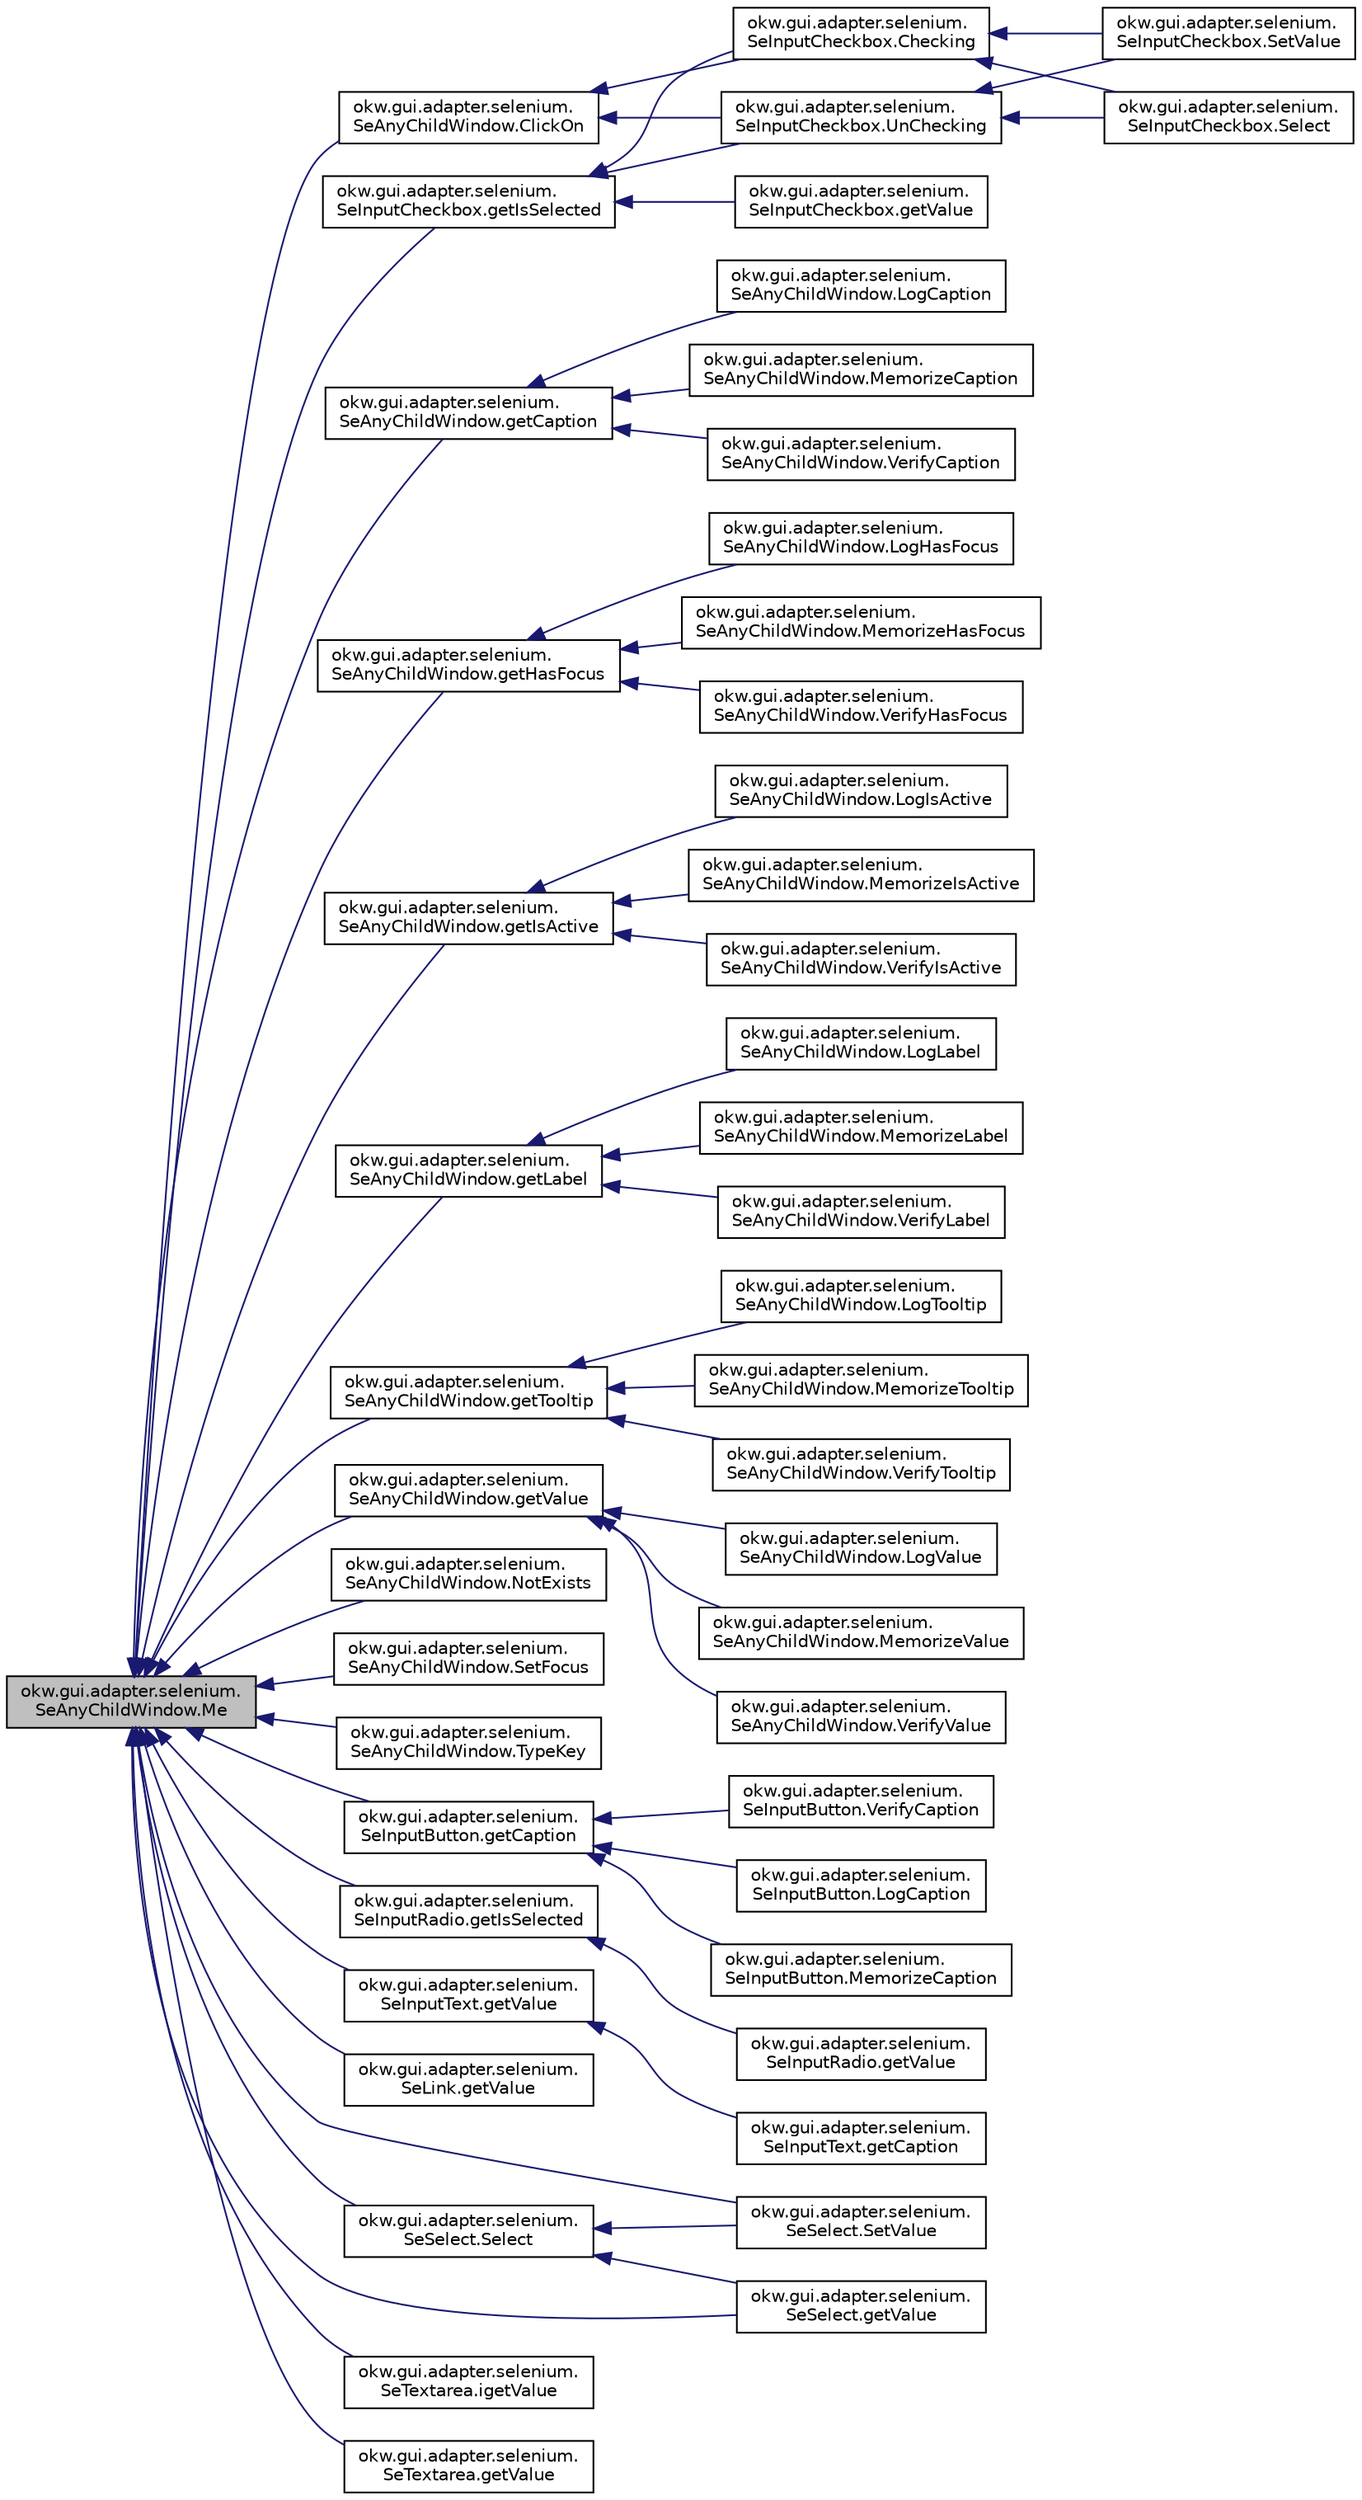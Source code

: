 digraph "okw.gui.adapter.selenium.SeAnyChildWindow.Me"
{
 // INTERACTIVE_SVG=YES
  edge [fontname="Helvetica",fontsize="10",labelfontname="Helvetica",labelfontsize="10"];
  node [fontname="Helvetica",fontsize="10",shape=record];
  rankdir="LR";
  Node301 [label="okw.gui.adapter.selenium.\lSeAnyChildWindow.Me",height=0.2,width=0.4,color="black", fillcolor="grey75", style="filled", fontcolor="black"];
  Node301 -> Node302 [dir="back",color="midnightblue",fontsize="10",style="solid",fontname="Helvetica"];
  Node302 [label="okw.gui.adapter.selenium.\lSeAnyChildWindow.ClickOn",height=0.2,width=0.4,color="black", fillcolor="white", style="filled",URL="$classokw_1_1gui_1_1adapter_1_1selenium_1_1_se_any_child_window.html#a16df325c8b8bb0e360ac9d9dbb50d91e",tooltip="Klickt auf das aktuelle Objekt. "];
  Node302 -> Node303 [dir="back",color="midnightblue",fontsize="10",style="solid",fontname="Helvetica"];
  Node303 [label="okw.gui.adapter.selenium.\lSeInputCheckbox.Checking",height=0.2,width=0.4,color="black", fillcolor="white", style="filled",URL="$classokw_1_1gui_1_1adapter_1_1selenium_1_1_se_input_checkbox.html#adb5453c4394bcc84970ed9394e516503",tooltip="Method verlässt die Checkbox immer angehakt, egal ob diese vorher angehakt war oder nicht..."];
  Node303 -> Node304 [dir="back",color="midnightblue",fontsize="10",style="solid",fontname="Helvetica"];
  Node304 [label="okw.gui.adapter.selenium.\lSeInputCheckbox.SetValue",height=0.2,width=0.4,color="black", fillcolor="white", style="filled",URL="$classokw_1_1gui_1_1adapter_1_1selenium_1_1_se_input_checkbox.html#ae11a49c881f65456d65abd1b3ddf8de7"];
  Node303 -> Node305 [dir="back",color="midnightblue",fontsize="10",style="solid",fontname="Helvetica"];
  Node305 [label="okw.gui.adapter.selenium.\lSeInputCheckbox.Select",height=0.2,width=0.4,color="black", fillcolor="white", style="filled",URL="$classokw_1_1gui_1_1adapter_1_1selenium_1_1_se_input_checkbox.html#a37d7733b7807cf4daade07461a506146",tooltip="Erlaubte Werte sind sprachabhängig CHECKED/UNCHECKED. "];
  Node302 -> Node306 [dir="back",color="midnightblue",fontsize="10",style="solid",fontname="Helvetica"];
  Node306 [label="okw.gui.adapter.selenium.\lSeInputCheckbox.UnChecking",height=0.2,width=0.4,color="black", fillcolor="white", style="filled",URL="$classokw_1_1gui_1_1adapter_1_1selenium_1_1_se_input_checkbox.html#a199da37b695d0acd29d83b4eed240418",tooltip="Method verlässt die Checkbox immer unangehakt, egal ob sie vorher angehakt war oder nicht..."];
  Node306 -> Node304 [dir="back",color="midnightblue",fontsize="10",style="solid",fontname="Helvetica"];
  Node306 -> Node305 [dir="back",color="midnightblue",fontsize="10",style="solid",fontname="Helvetica"];
  Node301 -> Node307 [dir="back",color="midnightblue",fontsize="10",style="solid",fontname="Helvetica"];
  Node307 [label="okw.gui.adapter.selenium.\lSeAnyChildWindow.getCaption",height=0.2,width=0.4,color="black", fillcolor="white", style="filled",URL="$classokw_1_1gui_1_1adapter_1_1selenium_1_1_se_any_child_window.html#a6dbc784267dbac3feef5e421ece9aced",tooltip="Ermittelt den textuellen Inhalt der Überschrift eines HTML-Tags anhand des Attributee \"textContent\"..."];
  Node307 -> Node308 [dir="back",color="midnightblue",fontsize="10",style="solid",fontname="Helvetica"];
  Node308 [label="okw.gui.adapter.selenium.\lSeAnyChildWindow.LogCaption",height=0.2,width=0.4,color="black", fillcolor="white", style="filled",URL="$classokw_1_1gui_1_1adapter_1_1selenium_1_1_se_any_child_window.html#a92bd154bf0387bd4044fb9065d8b6113",tooltip="Ermittelt den textuellen Inhalt der Beschriftung (Caption). "];
  Node307 -> Node309 [dir="back",color="midnightblue",fontsize="10",style="solid",fontname="Helvetica"];
  Node309 [label="okw.gui.adapter.selenium.\lSeAnyChildWindow.MemorizeCaption",height=0.2,width=0.4,color="black", fillcolor="white", style="filled",URL="$classokw_1_1gui_1_1adapter_1_1selenium_1_1_se_any_child_window.html#a414b8352e88e27441e9d846d8df55582",tooltip="Ermittelt den textuellen Inhalt des Caption/Überschrift für das Schlüsselwort MerkeWert. "];
  Node307 -> Node310 [dir="back",color="midnightblue",fontsize="10",style="solid",fontname="Helvetica"];
  Node310 [label="okw.gui.adapter.selenium.\lSeAnyChildWindow.VerifyCaption",height=0.2,width=0.4,color="black", fillcolor="white", style="filled",URL="$classokw_1_1gui_1_1adapter_1_1selenium_1_1_se_any_child_window.html#adb0bc830a5de2ff25a9ea84a80e83c6a",tooltip="Ermittelt den textuellen Inhalt des ToolTips. "];
  Node301 -> Node311 [dir="back",color="midnightblue",fontsize="10",style="solid",fontname="Helvetica"];
  Node311 [label="okw.gui.adapter.selenium.\lSeAnyChildWindow.getHasFocus",height=0.2,width=0.4,color="black", fillcolor="white", style="filled",URL="$classokw_1_1gui_1_1adapter_1_1selenium_1_1_se_any_child_window.html#a3dd9beab770c688211a9244ce308505c",tooltip="Methode liefert den aktuellen Zustand Wert des Focus. "];
  Node311 -> Node312 [dir="back",color="midnightblue",fontsize="10",style="solid",fontname="Helvetica"];
  Node312 [label="okw.gui.adapter.selenium.\lSeAnyChildWindow.LogHasFocus",height=0.2,width=0.4,color="black", fillcolor="white", style="filled",URL="$classokw_1_1gui_1_1adapter_1_1selenium_1_1_se_any_child_window.html#a4b2c518a6da93a0960fed6da1cba688c",tooltip="LogHasFocus loggt, ob das aktuelle Objekt den Focus besitzt. "];
  Node311 -> Node313 [dir="back",color="midnightblue",fontsize="10",style="solid",fontname="Helvetica"];
  Node313 [label="okw.gui.adapter.selenium.\lSeAnyChildWindow.MemorizeHasFocus",height=0.2,width=0.4,color="black", fillcolor="white", style="filled",URL="$classokw_1_1gui_1_1adapter_1_1selenium_1_1_se_any_child_window.html#a584bd499ca9b87b864c662303c02787a",tooltip="Ermittelt ob das Objekt den Fokus besitz und liefert diesen für das Schlüsselwort MerkeWert..."];
  Node311 -> Node314 [dir="back",color="midnightblue",fontsize="10",style="solid",fontname="Helvetica"];
  Node314 [label="okw.gui.adapter.selenium.\lSeAnyChildWindow.VerifyHasFocus",height=0.2,width=0.4,color="black", fillcolor="white", style="filled",URL="$classokw_1_1gui_1_1adapter_1_1selenium_1_1_se_any_child_window.html#a6216158314b8256477ea97c2393d2015",tooltip="Ermittelt ob das GUI-Objekt den Fokus hat. "];
  Node301 -> Node315 [dir="back",color="midnightblue",fontsize="10",style="solid",fontname="Helvetica"];
  Node315 [label="okw.gui.adapter.selenium.\lSeAnyChildWindow.getIsActive",height=0.2,width=0.4,color="black", fillcolor="white", style="filled",URL="$classokw_1_1gui_1_1adapter_1_1selenium_1_1_se_any_child_window.html#ad645cfa0e917477adffe133b1d3371d5",tooltip="Ermittelt, ob das aktuellen Objekt aktiv ist. "];
  Node315 -> Node316 [dir="back",color="midnightblue",fontsize="10",style="solid",fontname="Helvetica"];
  Node316 [label="okw.gui.adapter.selenium.\lSeAnyChildWindow.LogIsActive",height=0.2,width=0.4,color="black", fillcolor="white", style="filled",URL="$classokw_1_1gui_1_1adapter_1_1selenium_1_1_se_any_child_window.html#a2d019b7624f7ebc2714d0eb995623f58",tooltip="LogHasFocus loggt, ob das aktuelle Objekt aktiv ist. "];
  Node315 -> Node317 [dir="back",color="midnightblue",fontsize="10",style="solid",fontname="Helvetica"];
  Node317 [label="okw.gui.adapter.selenium.\lSeAnyChildWindow.MemorizeIsActive",height=0.2,width=0.4,color="black", fillcolor="white", style="filled",URL="$classokw_1_1gui_1_1adapter_1_1selenium_1_1_se_any_child_window.html#a2b1293256c4b07b0d3586101478df743",tooltip="Ermittelt für das Schlüsselwort MerkeIstAktive, ob das aktuelle Objekt aktiv ist. ..."];
  Node315 -> Node318 [dir="back",color="midnightblue",fontsize="10",style="solid",fontname="Helvetica"];
  Node318 [label="okw.gui.adapter.selenium.\lSeAnyChildWindow.VerifyIsActive",height=0.2,width=0.4,color="black", fillcolor="white", style="filled",URL="$classokw_1_1gui_1_1adapter_1_1selenium_1_1_se_any_child_window.html#ad43f179cd90bda6ef736ac80ff4dcdac",tooltip="Ermittelt/Prüft, ob das aktuelle Objekt aktiv ist. "];
  Node301 -> Node319 [dir="back",color="midnightblue",fontsize="10",style="solid",fontname="Helvetica"];
  Node319 [label="okw.gui.adapter.selenium.\lSeAnyChildWindow.getLabel",height=0.2,width=0.4,color="black", fillcolor="white", style="filled",URL="$classokw_1_1gui_1_1adapter_1_1selenium_1_1_se_any_child_window.html#a51e404fc0a53a8de7803e22f201f6b23",tooltip="Ermittelt den textuellen Inhalt des Labels. "];
  Node319 -> Node320 [dir="back",color="midnightblue",fontsize="10",style="solid",fontname="Helvetica"];
  Node320 [label="okw.gui.adapter.selenium.\lSeAnyChildWindow.LogLabel",height=0.2,width=0.4,color="black", fillcolor="white", style="filled",URL="$classokw_1_1gui_1_1adapter_1_1selenium_1_1_se_any_child_window.html#ae2b4f85d72988ba0d20ea7763e692c9e",tooltip="Logt den textuellen Inhalt des Labels eines Objektes. "];
  Node319 -> Node321 [dir="back",color="midnightblue",fontsize="10",style="solid",fontname="Helvetica"];
  Node321 [label="okw.gui.adapter.selenium.\lSeAnyChildWindow.MemorizeLabel",height=0.2,width=0.4,color="black", fillcolor="white", style="filled",URL="$classokw_1_1gui_1_1adapter_1_1selenium_1_1_se_any_child_window.html#a890ebc9edf84edb93569ef77654664df",tooltip="Ermittelt den textuellen Inhalt des Labels für das Schlüsselwort MerkeWert. "];
  Node319 -> Node322 [dir="back",color="midnightblue",fontsize="10",style="solid",fontname="Helvetica"];
  Node322 [label="okw.gui.adapter.selenium.\lSeAnyChildWindow.VerifyLabel",height=0.2,width=0.4,color="black", fillcolor="white", style="filled",URL="$classokw_1_1gui_1_1adapter_1_1selenium_1_1_se_any_child_window.html#a703f8e93c741d957f681bc6e7fc4099e",tooltip="Ermittelt den textuellen Inhalt des Labels für Prüfewert. "];
  Node301 -> Node323 [dir="back",color="midnightblue",fontsize="10",style="solid",fontname="Helvetica"];
  Node323 [label="okw.gui.adapter.selenium.\lSeAnyChildWindow.getTooltip",height=0.2,width=0.4,color="black", fillcolor="white", style="filled",URL="$classokw_1_1gui_1_1adapter_1_1selenium_1_1_se_any_child_window.html#a1c887727f8411c769a24c90d8bde67a5",tooltip="Ermittelt den textuellen Inhalt des ToolTips. "];
  Node323 -> Node324 [dir="back",color="midnightblue",fontsize="10",style="solid",fontname="Helvetica"];
  Node324 [label="okw.gui.adapter.selenium.\lSeAnyChildWindow.LogTooltip",height=0.2,width=0.4,color="black", fillcolor="white", style="filled",URL="$classokw_1_1gui_1_1adapter_1_1selenium_1_1_se_any_child_window.html#a11271dce635b5c2714f14b9b7e4c2bf9",tooltip="Logt den textuellen Inhalt des ToolTips. "];
  Node323 -> Node325 [dir="back",color="midnightblue",fontsize="10",style="solid",fontname="Helvetica"];
  Node325 [label="okw.gui.adapter.selenium.\lSeAnyChildWindow.MemorizeTooltip",height=0.2,width=0.4,color="black", fillcolor="white", style="filled",URL="$classokw_1_1gui_1_1adapter_1_1selenium_1_1_se_any_child_window.html#a9d8a7b5b58c3eb991d7052a82a834f29",tooltip="Ermittelt den textuellen Inhalt des ToolTips für das Schlüsselwort MerkeWert. "];
  Node323 -> Node326 [dir="back",color="midnightblue",fontsize="10",style="solid",fontname="Helvetica"];
  Node326 [label="okw.gui.adapter.selenium.\lSeAnyChildWindow.VerifyTooltip",height=0.2,width=0.4,color="black", fillcolor="white", style="filled",URL="$classokw_1_1gui_1_1adapter_1_1selenium_1_1_se_any_child_window.html#ae60fbaf8981798fcfcee6e8f2e5eec15",tooltip="Ermittelt den textuellen Inhalt des ToolTips für Prüfewert. "];
  Node301 -> Node327 [dir="back",color="midnightblue",fontsize="10",style="solid",fontname="Helvetica"];
  Node327 [label="okw.gui.adapter.selenium.\lSeAnyChildWindow.getValue",height=0.2,width=0.4,color="black", fillcolor="white", style="filled",URL="$classokw_1_1gui_1_1adapter_1_1selenium_1_1_se_any_child_window.html#a2fcad47248d5e447d9b3cb29a933b8df",tooltip="Liest den aktuellen Wert/Text aus dem HTML-Tag. "];
  Node327 -> Node328 [dir="back",color="midnightblue",fontsize="10",style="solid",fontname="Helvetica"];
  Node328 [label="okw.gui.adapter.selenium.\lSeAnyChildWindow.LogValue",height=0.2,width=0.4,color="black", fillcolor="white", style="filled",URL="$classokw_1_1gui_1_1adapter_1_1selenium_1_1_se_any_child_window.html#a82f2021812c449dc5b1624d2093532b4",tooltip="Ermittelt den Wert des Objktes für das Schlüsselwort Loggewert. "];
  Node327 -> Node329 [dir="back",color="midnightblue",fontsize="10",style="solid",fontname="Helvetica"];
  Node329 [label="okw.gui.adapter.selenium.\lSeAnyChildWindow.MemorizeValue",height=0.2,width=0.4,color="black", fillcolor="white", style="filled",URL="$classokw_1_1gui_1_1adapter_1_1selenium_1_1_se_any_child_window.html#a34e6e2cd7b15f0e05c4272941d3248cf",tooltip="Ermittelt den Wert, im Allgemeinen den textuellen Inhalt eines Objektes für das Schlüsselwort MerkeWe..."];
  Node327 -> Node330 [dir="back",color="midnightblue",fontsize="10",style="solid",fontname="Helvetica"];
  Node330 [label="okw.gui.adapter.selenium.\lSeAnyChildWindow.VerifyValue",height=0.2,width=0.4,color="black", fillcolor="white", style="filled",URL="$classokw_1_1gui_1_1adapter_1_1selenium_1_1_se_any_child_window.html#a61782ba77f680a08d43ec4f3c6491d2b",tooltip="Ermittelt den textuellen Inhalt des markierten Textes für Prüfewert. "];
  Node301 -> Node331 [dir="back",color="midnightblue",fontsize="10",style="solid",fontname="Helvetica"];
  Node331 [label="okw.gui.adapter.selenium.\lSeAnyChildWindow.NotExists",height=0.2,width=0.4,color="black", fillcolor="white", style="filled",URL="$classokw_1_1gui_1_1adapter_1_1selenium_1_1_se_any_child_window.html#a3bac3a56e303599b56c3a1b254d19a84",tooltip="Prüft die nicht Existenz des aktuellen Objektes. "];
  Node301 -> Node332 [dir="back",color="midnightblue",fontsize="10",style="solid",fontname="Helvetica"];
  Node332 [label="okw.gui.adapter.selenium.\lSeAnyChildWindow.SetFocus",height=0.2,width=0.4,color="black", fillcolor="white", style="filled",URL="$classokw_1_1gui_1_1adapter_1_1selenium_1_1_se_any_child_window.html#a0b446a5c7e2e308a3e03450f5a31e510",tooltip="Setzt den Focus auf das Objekt. "];
  Node301 -> Node333 [dir="back",color="midnightblue",fontsize="10",style="solid",fontname="Helvetica"];
  Node333 [label="okw.gui.adapter.selenium.\lSeAnyChildWindow.TypeKey",height=0.2,width=0.4,color="black", fillcolor="white", style="filled",URL="$classokw_1_1gui_1_1adapter_1_1selenium_1_1_se_any_child_window.html#ab048c55c3dbbdbdddfabe5cfffb1d889",tooltip="Tastatureingabe in das aktuelle Objekt. "];
  Node301 -> Node334 [dir="back",color="midnightblue",fontsize="10",style="solid",fontname="Helvetica"];
  Node334 [label="okw.gui.adapter.selenium.\lSeInputButton.getCaption",height=0.2,width=0.4,color="black", fillcolor="white", style="filled",URL="$classokw_1_1gui_1_1adapter_1_1selenium_1_1_se_input_button.html#a3c2c309651daf767e1941b2b30d3fea5",tooltip="Ermittelt den textuellen Inhalt der Caption/Überschrift des Objektes. "];
  Node334 -> Node335 [dir="back",color="midnightblue",fontsize="10",style="solid",fontname="Helvetica"];
  Node335 [label="okw.gui.adapter.selenium.\lSeInputButton.VerifyCaption",height=0.2,width=0.4,color="black", fillcolor="white", style="filled",URL="$classokw_1_1gui_1_1adapter_1_1selenium_1_1_se_input_button.html#a4cee7cec06604e37b8f6379249708b7d",tooltip="Ermittelt den textuellen Inhalt des Caption für Prüfewert. "];
  Node334 -> Node336 [dir="back",color="midnightblue",fontsize="10",style="solid",fontname="Helvetica"];
  Node336 [label="okw.gui.adapter.selenium.\lSeInputButton.LogCaption",height=0.2,width=0.4,color="black", fillcolor="white", style="filled",URL="$classokw_1_1gui_1_1adapter_1_1selenium_1_1_se_input_button.html#ab3eb7aae9885c8f2f3cd0b298dca3357",tooltip="Ermittelt den textuellen Inhalt der Beschriftung (Caption). "];
  Node334 -> Node337 [dir="back",color="midnightblue",fontsize="10",style="solid",fontname="Helvetica"];
  Node337 [label="okw.gui.adapter.selenium.\lSeInputButton.MemorizeCaption",height=0.2,width=0.4,color="black", fillcolor="white", style="filled",URL="$classokw_1_1gui_1_1adapter_1_1selenium_1_1_se_input_button.html#a2ebe2bcbd915dbb94a30e84b05d6eebd",tooltip="Ermittelt den textuellen Inhalt des Caption/Überschrift für das Schlüsselwort MerkeWert. "];
  Node301 -> Node338 [dir="back",color="midnightblue",fontsize="10",style="solid",fontname="Helvetica"];
  Node338 [label="okw.gui.adapter.selenium.\lSeInputCheckbox.getIsSelected",height=0.2,width=0.4,color="black", fillcolor="white", style="filled",URL="$classokw_1_1gui_1_1adapter_1_1selenium_1_1_se_input_checkbox.html#aa5351c44da27a9f8c63ccd0315922c82",tooltip="Method liefert den aktuellen Zustand der Checkbox, \"angehakt\" oder \"nicht angehakt\". "];
  Node338 -> Node303 [dir="back",color="midnightblue",fontsize="10",style="solid",fontname="Helvetica"];
  Node338 -> Node339 [dir="back",color="midnightblue",fontsize="10",style="solid",fontname="Helvetica"];
  Node339 [label="okw.gui.adapter.selenium.\lSeInputCheckbox.getValue",height=0.2,width=0.4,color="black", fillcolor="white", style="filled",URL="$classokw_1_1gui_1_1adapter_1_1selenium_1_1_se_input_checkbox.html#a19bd403031cbdc003823a7b21c0cf12e",tooltip="Ermittelt/holt den aktuellen Wert der CheckBox. "];
  Node338 -> Node306 [dir="back",color="midnightblue",fontsize="10",style="solid",fontname="Helvetica"];
  Node301 -> Node340 [dir="back",color="midnightblue",fontsize="10",style="solid",fontname="Helvetica"];
  Node340 [label="okw.gui.adapter.selenium.\lSeInputRadio.getIsSelected",height=0.2,width=0.4,color="black", fillcolor="white", style="filled",URL="$classokw_1_1gui_1_1adapter_1_1selenium_1_1_se_input_radio.html#a2bdc045186dd1244133cf6edaa2d45f1",tooltip="Method liefert den aktuellen Zustand des RadioButtons, ausgewählt oder nicht. "];
  Node340 -> Node341 [dir="back",color="midnightblue",fontsize="10",style="solid",fontname="Helvetica"];
  Node341 [label="okw.gui.adapter.selenium.\lSeInputRadio.getValue",height=0.2,width=0.4,color="black", fillcolor="white", style="filled",URL="$classokw_1_1gui_1_1adapter_1_1selenium_1_1_se_input_radio.html#a065bf42fe3ac6802ebac1bb25099e89a",tooltip="Ermittelt den aktuellen Wert des RadioButtons. "];
  Node301 -> Node342 [dir="back",color="midnightblue",fontsize="10",style="solid",fontname="Helvetica"];
  Node342 [label="okw.gui.adapter.selenium.\lSeInputText.getValue",height=0.2,width=0.4,color="black", fillcolor="white", style="filled",URL="$classokw_1_1gui_1_1adapter_1_1selenium_1_1_se_input_text.html#aca62fc718d6636750d210014eb6244d2",tooltip="Ermittelt den Wert des Textfeldes, welches dem sichtbaren . "];
  Node342 -> Node343 [dir="back",color="midnightblue",fontsize="10",style="solid",fontname="Helvetica"];
  Node343 [label="okw.gui.adapter.selenium.\lSeInputText.getCaption",height=0.2,width=0.4,color="black", fillcolor="white", style="filled",URL="$classokw_1_1gui_1_1adapter_1_1selenium_1_1_se_input_text.html#abc6862817c8a8f7455110d6dbba6faf9",tooltip="Ermittelt den textuellen Inhalt der Überschrift eines Textfeldes. "];
  Node301 -> Node344 [dir="back",color="midnightblue",fontsize="10",style="solid",fontname="Helvetica"];
  Node344 [label="okw.gui.adapter.selenium.\lSeLink.getValue",height=0.2,width=0.4,color="black", fillcolor="white", style="filled",URL="$classokw_1_1gui_1_1adapter_1_1selenium_1_1_se_link.html#a5f07ff01898f066115ea23d3bcc10fd3",tooltip="Der Wert eines Linkes ist das Ziel des Linkes, also das Attribut href des HTML-Linkes. "];
  Node301 -> Node345 [dir="back",color="midnightblue",fontsize="10",style="solid",fontname="Helvetica"];
  Node345 [label="okw.gui.adapter.selenium.\lSeSelect.Select",height=0.2,width=0.4,color="black", fillcolor="white", style="filled",URL="$classokw_1_1gui_1_1adapter_1_1selenium_1_1_se_select.html#afdad05e1d4413b4cdce12d38b67def23",tooltip="Methode wählt einen oder mehrere Werte in einer ListBox aus. "];
  Node345 -> Node346 [dir="back",color="midnightblue",fontsize="10",style="solid",fontname="Helvetica"];
  Node346 [label="okw.gui.adapter.selenium.\lSeSelect.SetValue",height=0.2,width=0.4,color="black", fillcolor="white", style="filled",URL="$classokw_1_1gui_1_1adapter_1_1selenium_1_1_se_select.html#adadeaad5c5dbbe8c2f24e51a99de6012",tooltip="Methode setzt einen oder mehrere Werte in einer ListBox. "];
  Node345 -> Node347 [dir="back",color="midnightblue",fontsize="10",style="solid",fontname="Helvetica"];
  Node347 [label="okw.gui.adapter.selenium.\lSeSelect.getValue",height=0.2,width=0.4,color="black", fillcolor="white", style="filled",URL="$classokw_1_1gui_1_1adapter_1_1selenium_1_1_se_select.html#a9b794180edef1f6d5d11cad9f6e7e136",tooltip="Holt die aktuell ausgewählten Werte aus der ListBox. "];
  Node301 -> Node346 [dir="back",color="midnightblue",fontsize="10",style="solid",fontname="Helvetica"];
  Node301 -> Node347 [dir="back",color="midnightblue",fontsize="10",style="solid",fontname="Helvetica"];
  Node301 -> Node348 [dir="back",color="midnightblue",fontsize="10",style="solid",fontname="Helvetica"];
  Node348 [label="okw.gui.adapter.selenium.\lSeTextarea.igetValue",height=0.2,width=0.4,color="black", fillcolor="white", style="filled",URL="$classokw_1_1gui_1_1adapter_1_1selenium_1_1_se_textarea.html#ae561257a88aece7f85d04001b7ead2ae",tooltip="Ermittelt den textuellen Inhalt eines Textfeldes. "];
  Node301 -> Node349 [dir="back",color="midnightblue",fontsize="10",style="solid",fontname="Helvetica"];
  Node349 [label="okw.gui.adapter.selenium.\lSeTextarea.getValue",height=0.2,width=0.4,color="black", fillcolor="white", style="filled",URL="$classokw_1_1gui_1_1adapter_1_1selenium_1_1_se_textarea.html#a144e35802cf11c6b714bf8513691cc22",tooltip="Ermittelt den textuellen Inhalt eines Textfeldes. "];
}
